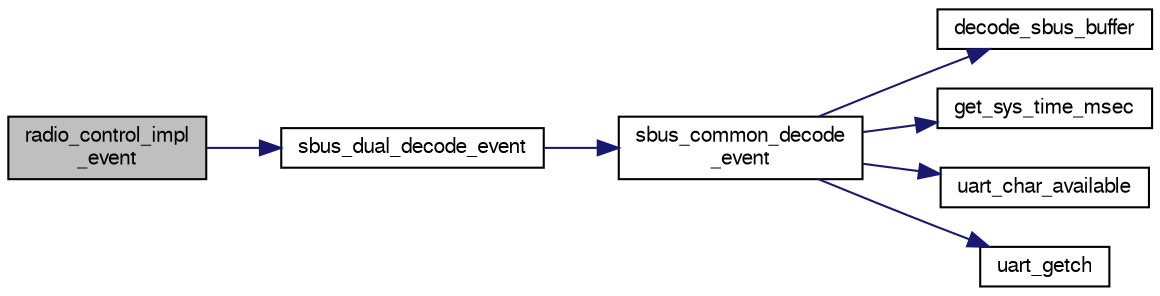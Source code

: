 digraph "radio_control_impl_event"
{
  edge [fontname="FreeSans",fontsize="10",labelfontname="FreeSans",labelfontsize="10"];
  node [fontname="FreeSans",fontsize="10",shape=record];
  rankdir="LR";
  Node1 [label="radio_control_impl\l_event",height=0.2,width=0.4,color="black", fillcolor="grey75", style="filled", fontcolor="black"];
  Node1 -> Node2 [color="midnightblue",fontsize="10",style="solid",fontname="FreeSans"];
  Node2 [label="sbus_dual_decode_event",height=0.2,width=0.4,color="black", fillcolor="white", style="filled",URL="$sbus__dual_8c.html#a7200c46b9e757d8be2409902d3c292cb"];
  Node2 -> Node3 [color="midnightblue",fontsize="10",style="solid",fontname="FreeSans"];
  Node3 [label="sbus_common_decode\l_event",height=0.2,width=0.4,color="black", fillcolor="white", style="filled",URL="$sbus__common_8c.html#a3a369db0efa4a3e8ac7e0b205a5c9740",tooltip="Decoding event function. "];
  Node3 -> Node4 [color="midnightblue",fontsize="10",style="solid",fontname="FreeSans"];
  Node4 [label="decode_sbus_buffer",height=0.2,width=0.4,color="black", fillcolor="white", style="filled",URL="$sbus__common_8c.html#ae438287533911004cc6f3ff98b065df7",tooltip="Decode the raw buffer. "];
  Node3 -> Node5 [color="midnightblue",fontsize="10",style="solid",fontname="FreeSans"];
  Node5 [label="get_sys_time_msec",height=0.2,width=0.4,color="black", fillcolor="white", style="filled",URL="$chibios_2mcu__periph_2sys__time__arch_8c.html#ad3cb294b0d1d74dfb511534b36a17960",tooltip="Get the time in milliseconds since startup. "];
  Node3 -> Node6 [color="midnightblue",fontsize="10",style="solid",fontname="FreeSans"];
  Node6 [label="uart_char_available",height=0.2,width=0.4,color="black", fillcolor="white", style="filled",URL="$linux_2mcu__periph_2uart__arch_8c.html#a663f41657d0ad8e115fc7709b071d749",tooltip="Check UART for available chars in receive buffer. "];
  Node3 -> Node7 [color="midnightblue",fontsize="10",style="solid",fontname="FreeSans"];
  Node7 [label="uart_getch",height=0.2,width=0.4,color="black", fillcolor="white", style="filled",URL="$chibios_2mcu__periph_2uart__arch_8c.html#adb9a60ec94a31a08e6454ccf64f24039"];
}
